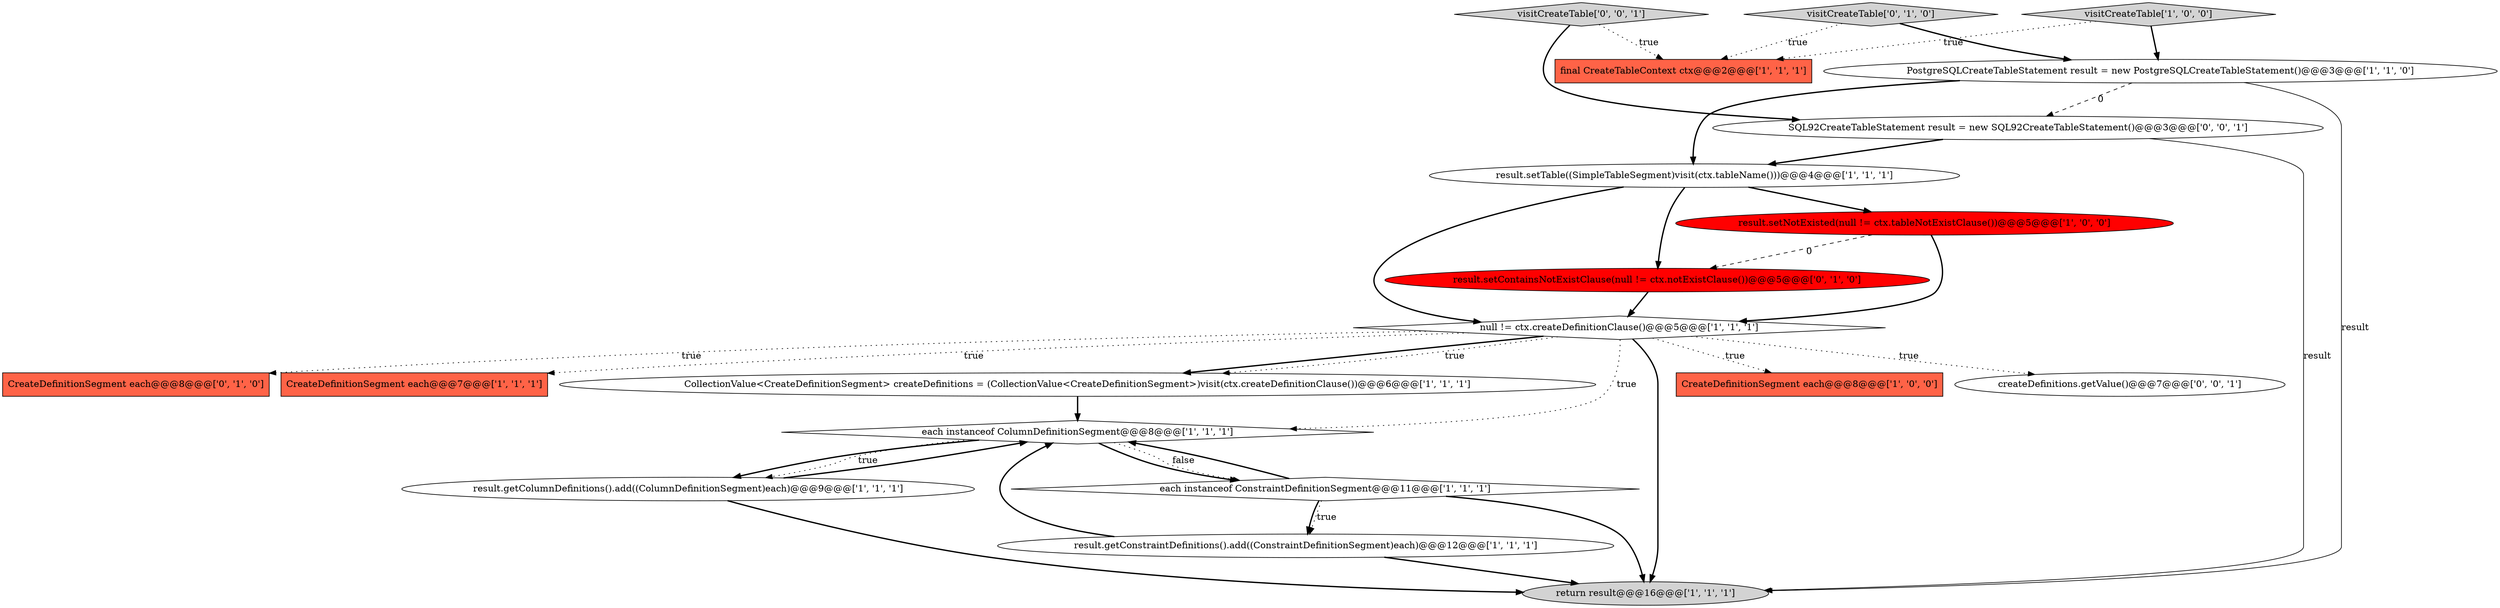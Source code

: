 digraph {
15 [style = filled, label = "visitCreateTable['0', '1', '0']", fillcolor = lightgray, shape = diamond image = "AAA0AAABBB2BBB"];
14 [style = filled, label = "result.setContainsNotExistClause(null != ctx.notExistClause())@@@5@@@['0', '1', '0']", fillcolor = red, shape = ellipse image = "AAA1AAABBB2BBB"];
2 [style = filled, label = "CreateDefinitionSegment each@@@8@@@['1', '0', '0']", fillcolor = tomato, shape = box image = "AAA0AAABBB1BBB"];
10 [style = filled, label = "result.getColumnDefinitions().add((ColumnDefinitionSegment)each)@@@9@@@['1', '1', '1']", fillcolor = white, shape = ellipse image = "AAA0AAABBB1BBB"];
17 [style = filled, label = "createDefinitions.getValue()@@@7@@@['0', '0', '1']", fillcolor = white, shape = ellipse image = "AAA0AAABBB3BBB"];
8 [style = filled, label = "CollectionValue<CreateDefinitionSegment> createDefinitions = (CollectionValue<CreateDefinitionSegment>)visit(ctx.createDefinitionClause())@@@6@@@['1', '1', '1']", fillcolor = white, shape = ellipse image = "AAA0AAABBB1BBB"];
18 [style = filled, label = "SQL92CreateTableStatement result = new SQL92CreateTableStatement()@@@3@@@['0', '0', '1']", fillcolor = white, shape = ellipse image = "AAA0AAABBB3BBB"];
4 [style = filled, label = "final CreateTableContext ctx@@@2@@@['1', '1', '1']", fillcolor = tomato, shape = box image = "AAA0AAABBB1BBB"];
11 [style = filled, label = "null != ctx.createDefinitionClause()@@@5@@@['1', '1', '1']", fillcolor = white, shape = diamond image = "AAA0AAABBB1BBB"];
1 [style = filled, label = "result.getConstraintDefinitions().add((ConstraintDefinitionSegment)each)@@@12@@@['1', '1', '1']", fillcolor = white, shape = ellipse image = "AAA0AAABBB1BBB"];
3 [style = filled, label = "return result@@@16@@@['1', '1', '1']", fillcolor = lightgray, shape = ellipse image = "AAA0AAABBB1BBB"];
19 [style = filled, label = "visitCreateTable['0', '0', '1']", fillcolor = lightgray, shape = diamond image = "AAA0AAABBB3BBB"];
16 [style = filled, label = "CreateDefinitionSegment each@@@8@@@['0', '1', '0']", fillcolor = tomato, shape = box image = "AAA0AAABBB2BBB"];
12 [style = filled, label = "CreateDefinitionSegment each@@@7@@@['1', '1', '1']", fillcolor = tomato, shape = box image = "AAA0AAABBB1BBB"];
5 [style = filled, label = "result.setTable((SimpleTableSegment)visit(ctx.tableName()))@@@4@@@['1', '1', '1']", fillcolor = white, shape = ellipse image = "AAA0AAABBB1BBB"];
6 [style = filled, label = "result.setNotExisted(null != ctx.tableNotExistClause())@@@5@@@['1', '0', '0']", fillcolor = red, shape = ellipse image = "AAA1AAABBB1BBB"];
0 [style = filled, label = "visitCreateTable['1', '0', '0']", fillcolor = lightgray, shape = diamond image = "AAA0AAABBB1BBB"];
13 [style = filled, label = "PostgreSQLCreateTableStatement result = new PostgreSQLCreateTableStatement()@@@3@@@['1', '1', '0']", fillcolor = white, shape = ellipse image = "AAA0AAABBB1BBB"];
9 [style = filled, label = "each instanceof ColumnDefinitionSegment@@@8@@@['1', '1', '1']", fillcolor = white, shape = diamond image = "AAA0AAABBB1BBB"];
7 [style = filled, label = "each instanceof ConstraintDefinitionSegment@@@11@@@['1', '1', '1']", fillcolor = white, shape = diamond image = "AAA0AAABBB1BBB"];
15->13 [style = bold, label=""];
19->18 [style = bold, label=""];
7->1 [style = bold, label=""];
0->13 [style = bold, label=""];
13->3 [style = solid, label="result"];
11->12 [style = dotted, label="true"];
0->4 [style = dotted, label="true"];
1->3 [style = bold, label=""];
11->17 [style = dotted, label="true"];
10->3 [style = bold, label=""];
11->9 [style = dotted, label="true"];
9->10 [style = bold, label=""];
5->14 [style = bold, label=""];
6->14 [style = dashed, label="0"];
9->7 [style = bold, label=""];
7->3 [style = bold, label=""];
1->9 [style = bold, label=""];
15->4 [style = dotted, label="true"];
7->9 [style = bold, label=""];
9->7 [style = dotted, label="false"];
11->2 [style = dotted, label="true"];
18->3 [style = solid, label="result"];
5->6 [style = bold, label=""];
11->3 [style = bold, label=""];
19->4 [style = dotted, label="true"];
18->5 [style = bold, label=""];
6->11 [style = bold, label=""];
8->9 [style = bold, label=""];
13->5 [style = bold, label=""];
11->16 [style = dotted, label="true"];
11->8 [style = bold, label=""];
11->8 [style = dotted, label="true"];
10->9 [style = bold, label=""];
5->11 [style = bold, label=""];
13->18 [style = dashed, label="0"];
7->1 [style = dotted, label="true"];
9->10 [style = dotted, label="true"];
14->11 [style = bold, label=""];
}

